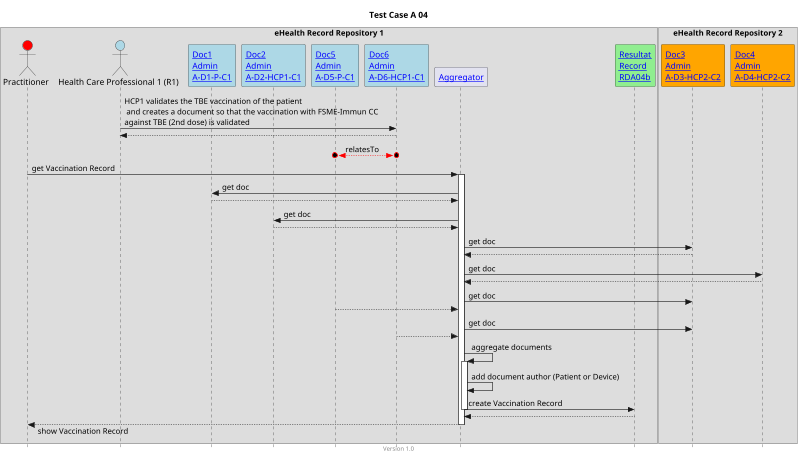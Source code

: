 @startuml
title Test Case A 04
footer Version 1.0
skinparam responseMessageBelowArrow true
skinparam style strictuml
scale max 800 width

box "eHealth Record Repository 1"
actor "Practitioner" as PAT #red
actor "Health Care Professional 1 (R1)" as HCP1_C1 #lightblue
participant "[[Bundle-A-D1-P-C1.html Doc1\nAdmin\nA-D1-P-C1]]" as Doc1 #lightblue
participant "[[Bundle-A-D2-HCP1-C1.html Doc2\nAdmin\nA-D2-HCP1-C1]]" as Doc2 #lightblue
participant "[[Bundle-A-D5-P-C1.html Doc5\nAdmin\nA-D5-P-C1]]" as Doc5 #lightblue
participant "[[Bundle-A-D6-HCP1-C1.html Doc6\nAdmin\nA-D6-HCP1-C1]]" as Doc6 #lightblue
participant "[[aggregator.html Aggregator]]" as AGG
participant "[[Bundle-RDA04b.html Resultat\nRecord\nRDA04b]]" as RES #lightgreen
end box

HCP1_C1 -> Doc6: HCP1 validates the TBE vaccination of the patient \n and creates a document so that the vaccination with FSME-Immun CC\nagainst TBE (2nd dose) is validated
HCP1_C1 <-- Doc6
Doc6 o<-[#red]->o Doc5: relatesTo 

box "eHealth Record Repository 2"
participant "[[Bundle-A-D3-HCP2-C2.html Doc3\nAdmin\nA-D3-HCP2-C2]]" as Doc3 #orange
participant "[[Bundle-A-D4-HCP2-C2.html Doc4\nAdmin\nA-D4-HCP2-C2]]" as Doc4 #orange
end box

PAT -> AGG: get Vaccination Record
activate AGG

AGG -> Doc1: get doc
AGG <-- Doc1

AGG -> Doc2: get doc
AGG <-- Doc2

AGG -> Doc3: get doc
AGG <-- Doc3

AGG -> Doc4: get doc
AGG <-- Doc4

AGG -> Doc3: get doc
AGG <-- Doc5

AGG -> Doc3: get doc
AGG <-- Doc6

AGG -> AGG: aggregate documents 
activate AGG
AGG -> AGG: add document author (Patient or Device)
AGG -> RES: create Vaccination Record
deactivate AGG
AGG <-- RES

PAT <-- AGG: show Vaccination Record
deactivate AGG


@enduml
